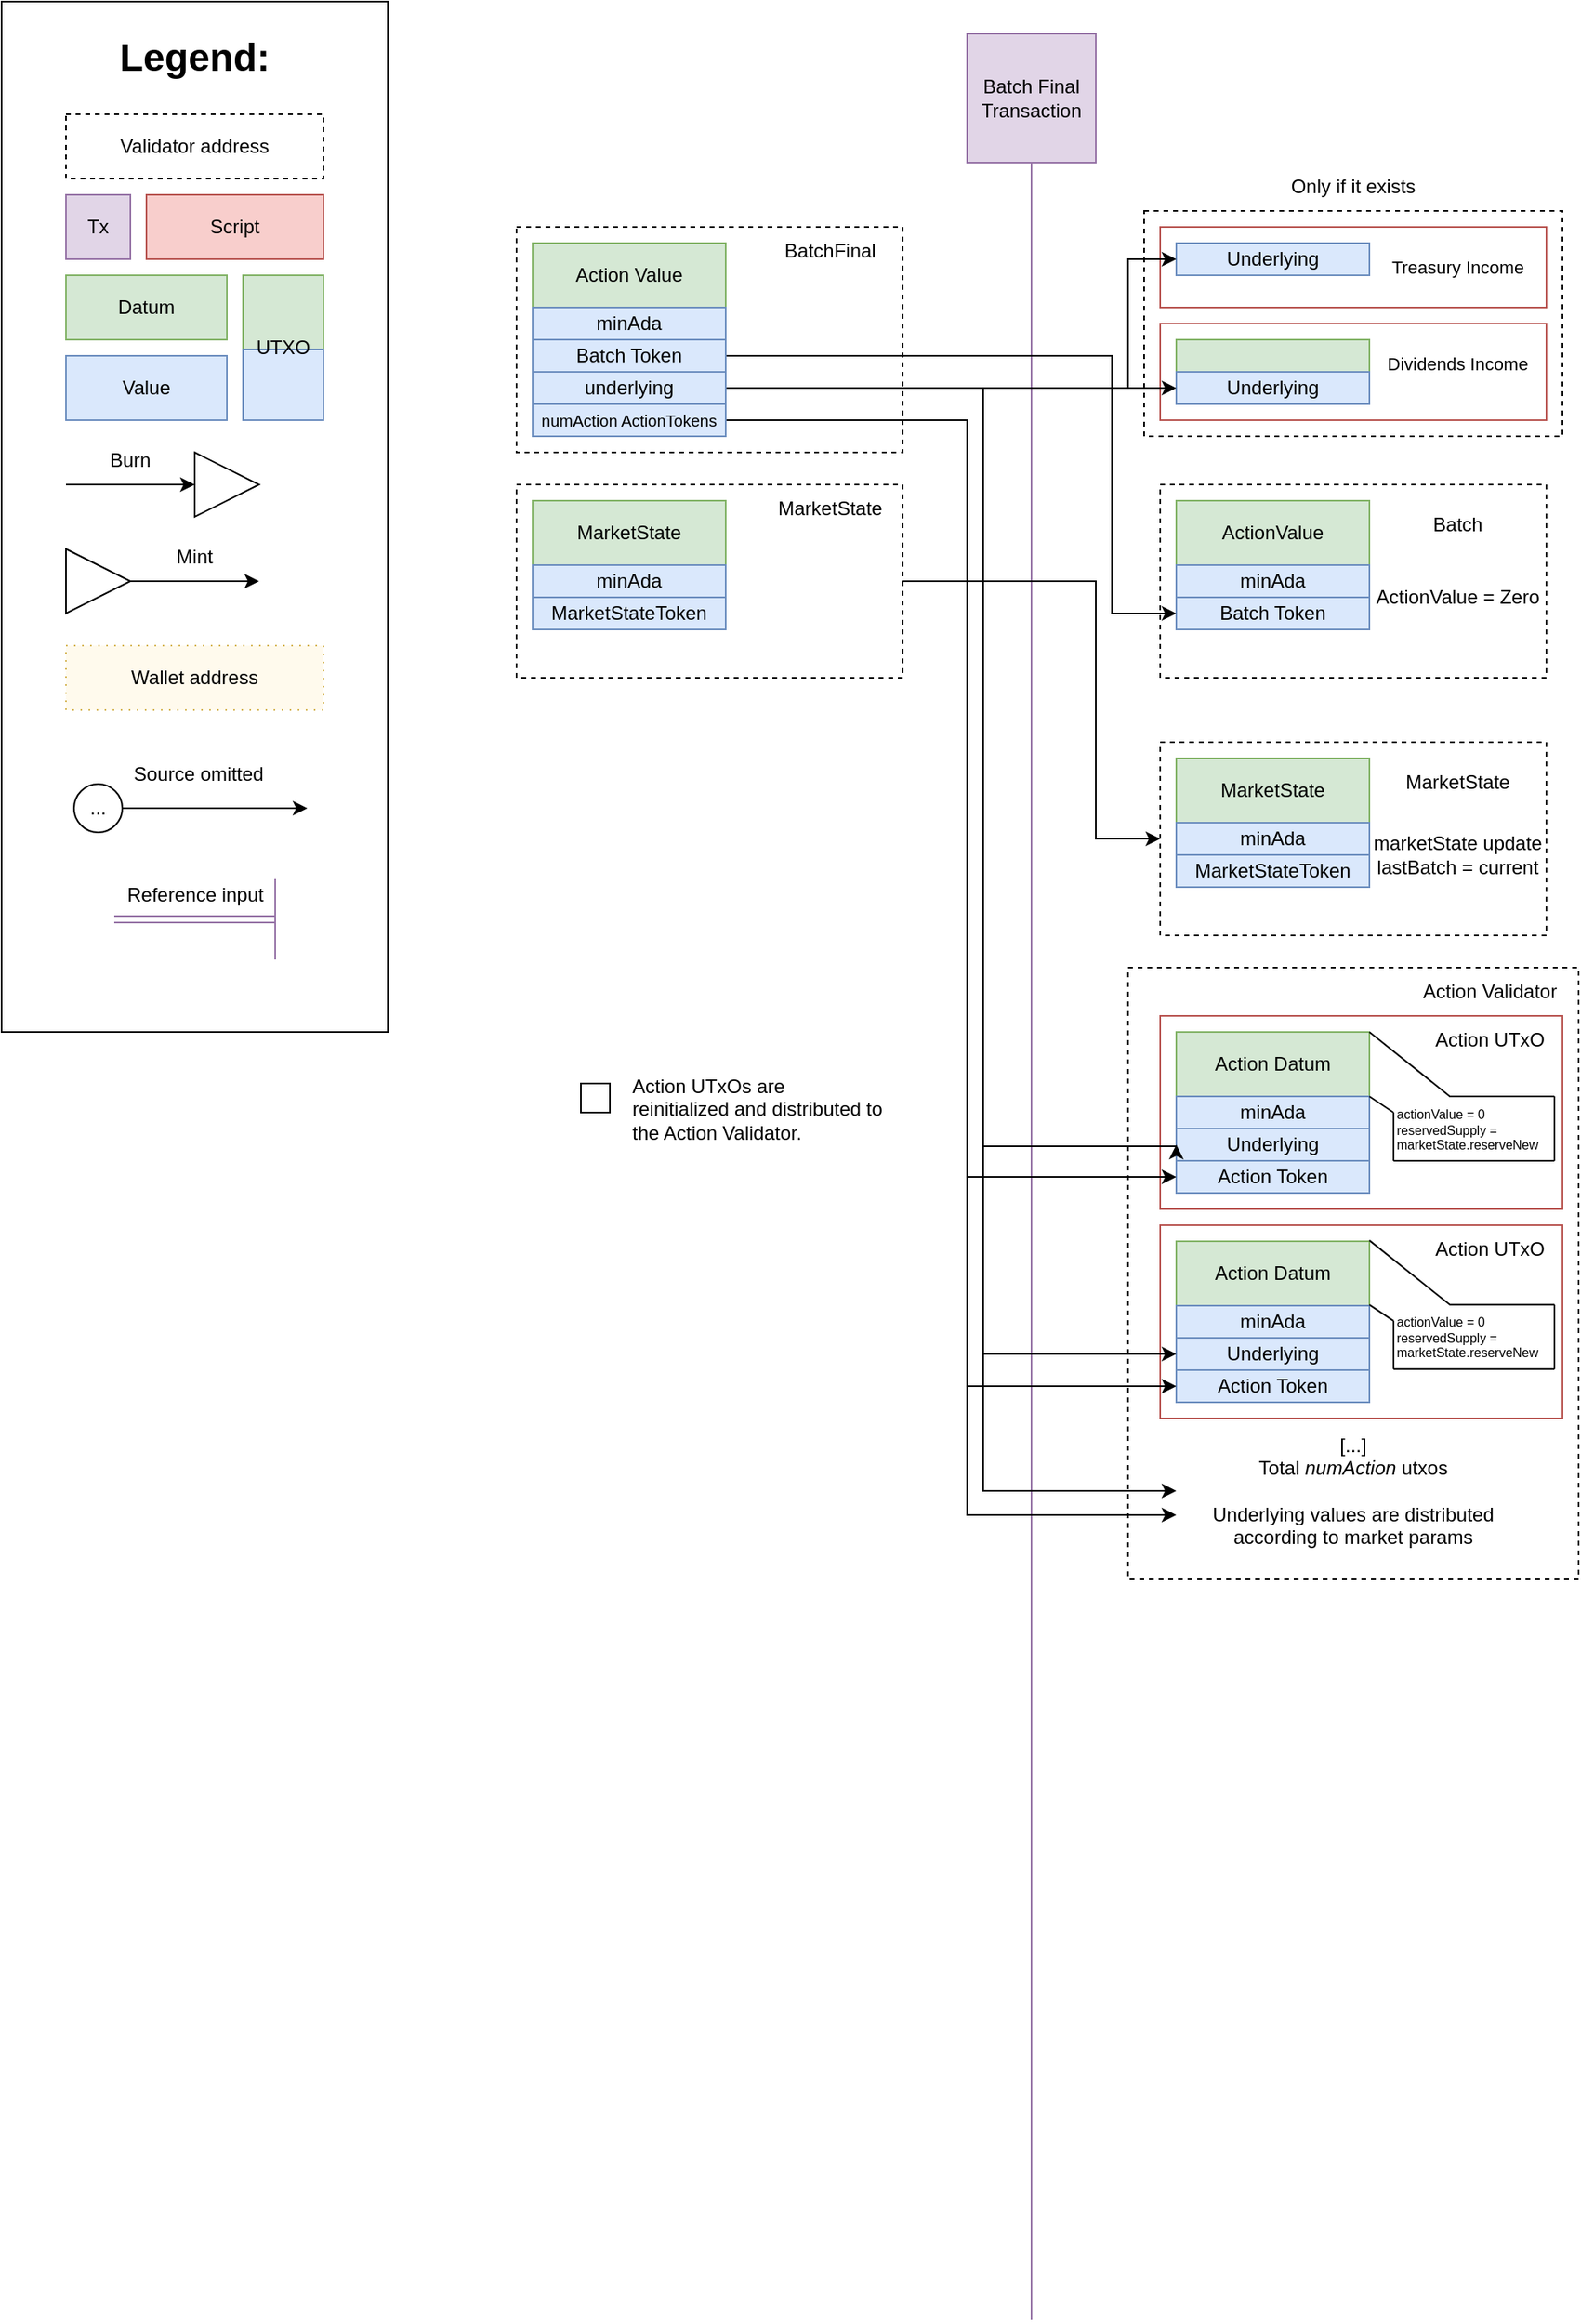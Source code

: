 <mxfile version="26.0.10">
  <diagram name="Page-1" id="YU9haA6fMDT3eav_pW62">
    <mxGraphModel dx="1876" dy="977" grid="1" gridSize="10" guides="1" tooltips="1" connect="1" arrows="1" fold="1" page="1" pageScale="1" pageWidth="850" pageHeight="1100" math="0" shadow="0">
      <root>
        <mxCell id="0" />
        <mxCell id="1" parent="0" />
        <mxCell id="FvWVYKfLzOEbFjhHtuPe-29" value="" style="rounded=0;whiteSpace=wrap;html=1;fillColor=none;strokeColor=#000000;dashed=1;" parent="1" vertex="1">
          <mxGeometry x="470" y="230" width="260" height="140" as="geometry" />
        </mxCell>
        <mxCell id="FvWVYKfLzOEbFjhHtuPe-1" value="Batch Final Transaction" style="whiteSpace=wrap;html=1;aspect=fixed;fillColor=#e1d5e7;strokeColor=#9673a6;" parent="1" vertex="1">
          <mxGeometry x="360" y="120" width="80" height="80" as="geometry" />
        </mxCell>
        <mxCell id="FvWVYKfLzOEbFjhHtuPe-2" value="" style="endArrow=none;html=1;rounded=0;entryX=0.5;entryY=1;entryDx=0;entryDy=0;fillColor=#e1d5e7;strokeColor=#9673a6;" parent="1" target="FvWVYKfLzOEbFjhHtuPe-1" edge="1">
          <mxGeometry width="50" height="50" relative="1" as="geometry">
            <mxPoint x="400" y="1540" as="sourcePoint" />
            <mxPoint x="440" y="570" as="targetPoint" />
          </mxGeometry>
        </mxCell>
        <mxCell id="FvWVYKfLzOEbFjhHtuPe-17" value="" style="rounded=0;whiteSpace=wrap;html=1;fillColor=none;strokeWidth=1;strokeColor=#b85450;" parent="1" vertex="1">
          <mxGeometry x="480" y="240" width="240" height="50" as="geometry" />
        </mxCell>
        <mxCell id="FvWVYKfLzOEbFjhHtuPe-18" value="&lt;font style=&quot;font-size: 11px;&quot;&gt;Treasury Income&lt;br&gt;&lt;/font&gt;" style="text;html=1;strokeColor=none;fillColor=none;align=center;verticalAlign=middle;whiteSpace=wrap;rounded=0;" parent="1" vertex="1">
          <mxGeometry x="620" y="250" width="90" height="30" as="geometry" />
        </mxCell>
        <mxCell id="FvWVYKfLzOEbFjhHtuPe-20" value="Underlying" style="rounded=0;whiteSpace=wrap;html=1;fillColor=#dae8fc;strokeColor=#6c8ebf;" parent="1" vertex="1">
          <mxGeometry x="490" y="250" width="120" height="20" as="geometry" />
        </mxCell>
        <mxCell id="FvWVYKfLzOEbFjhHtuPe-23" value="" style="rounded=0;whiteSpace=wrap;html=1;fillColor=none;strokeWidth=1;strokeColor=#b85450;" parent="1" vertex="1">
          <mxGeometry x="480" y="300" width="240" height="60" as="geometry" />
        </mxCell>
        <mxCell id="FvWVYKfLzOEbFjhHtuPe-24" value="&lt;font style=&quot;font-size: 11px;&quot;&gt;Dividends Income&lt;br&gt;&lt;/font&gt;" style="text;html=1;strokeColor=none;fillColor=none;align=center;verticalAlign=middle;whiteSpace=wrap;rounded=0;" parent="1" vertex="1">
          <mxGeometry x="620" y="310" width="90" height="30" as="geometry" />
        </mxCell>
        <mxCell id="FvWVYKfLzOEbFjhHtuPe-25" value="" style="rounded=0;whiteSpace=wrap;html=1;fillColor=#d5e8d4;strokeColor=#82b366;" parent="1" vertex="1">
          <mxGeometry x="490" y="310" width="120" height="20" as="geometry" />
        </mxCell>
        <mxCell id="FvWVYKfLzOEbFjhHtuPe-26" value="Underlying" style="rounded=0;whiteSpace=wrap;html=1;fillColor=#dae8fc;strokeColor=#6c8ebf;" parent="1" vertex="1">
          <mxGeometry x="490" y="330" width="120" height="20" as="geometry" />
        </mxCell>
        <mxCell id="FvWVYKfLzOEbFjhHtuPe-30" value="Only if it exists" style="text;html=1;strokeColor=none;fillColor=none;align=center;verticalAlign=middle;whiteSpace=wrap;rounded=0;" parent="1" vertex="1">
          <mxGeometry x="470" y="200" width="260" height="30" as="geometry" />
        </mxCell>
        <mxCell id="FvWVYKfLzOEbFjhHtuPe-31" value="" style="rounded=0;whiteSpace=wrap;html=1;fillColor=none;dashed=1;strokeWidth=1;" parent="1" vertex="1">
          <mxGeometry x="480" y="400" width="240" height="120" as="geometry" />
        </mxCell>
        <mxCell id="FvWVYKfLzOEbFjhHtuPe-32" value="Batch" style="text;html=1;strokeColor=none;fillColor=none;align=center;verticalAlign=middle;whiteSpace=wrap;rounded=0;" parent="1" vertex="1">
          <mxGeometry x="620" y="410" width="90" height="30" as="geometry" />
        </mxCell>
        <mxCell id="FvWVYKfLzOEbFjhHtuPe-33" value="ActionValue" style="rounded=0;whiteSpace=wrap;html=1;fillColor=#d5e8d4;strokeColor=#82b366;" parent="1" vertex="1">
          <mxGeometry x="490" y="410" width="120" height="40" as="geometry" />
        </mxCell>
        <mxCell id="FvWVYKfLzOEbFjhHtuPe-34" value="&lt;div&gt;minAda&lt;/div&gt;" style="rounded=0;whiteSpace=wrap;html=1;fillColor=#dae8fc;strokeColor=#6c8ebf;" parent="1" vertex="1">
          <mxGeometry x="490" y="450" width="120" height="20" as="geometry" />
        </mxCell>
        <mxCell id="FvWVYKfLzOEbFjhHtuPe-35" value="Batch Token" style="rounded=0;whiteSpace=wrap;html=1;fillColor=#dae8fc;strokeColor=#6c8ebf;" parent="1" vertex="1">
          <mxGeometry x="490" y="470" width="120" height="20" as="geometry" />
        </mxCell>
        <mxCell id="FvWVYKfLzOEbFjhHtuPe-43" value="" style="rounded=0;whiteSpace=wrap;html=1;fillColor=none;fontColor=#000000;strokeColor=#000000;dashed=1;movable=0;resizable=0;rotatable=0;deletable=0;editable=0;locked=1;connectable=0;" parent="1" vertex="1">
          <mxGeometry x="460" y="700" width="280" height="380" as="geometry" />
        </mxCell>
        <mxCell id="FvWVYKfLzOEbFjhHtuPe-44" value="" style="rounded=0;whiteSpace=wrap;html=1;fillColor=none;strokeWidth=1;strokeColor=#b85450;" parent="1" vertex="1">
          <mxGeometry x="480" y="730" width="250" height="120" as="geometry" />
        </mxCell>
        <mxCell id="FvWVYKfLzOEbFjhHtuPe-45" value="Action UTxO" style="text;html=1;strokeColor=none;fillColor=none;align=center;verticalAlign=middle;whiteSpace=wrap;rounded=0;" parent="1" vertex="1">
          <mxGeometry x="640" y="730" width="90" height="30" as="geometry" />
        </mxCell>
        <mxCell id="FvWVYKfLzOEbFjhHtuPe-46" value="Action Datum" style="rounded=0;whiteSpace=wrap;html=1;fillColor=#d5e8d4;strokeColor=#82b366;" parent="1" vertex="1">
          <mxGeometry x="490" y="740" width="120" height="40" as="geometry" />
        </mxCell>
        <mxCell id="FvWVYKfLzOEbFjhHtuPe-47" value="minAda" style="rounded=0;whiteSpace=wrap;html=1;fillColor=#dae8fc;strokeColor=#6c8ebf;" parent="1" vertex="1">
          <mxGeometry x="490" y="780" width="120" height="20" as="geometry" />
        </mxCell>
        <mxCell id="FvWVYKfLzOEbFjhHtuPe-48" value="Underlying" style="rounded=0;whiteSpace=wrap;html=1;fillColor=#dae8fc;strokeColor=#6c8ebf;" parent="1" vertex="1">
          <mxGeometry x="490" y="800" width="120" height="20" as="geometry" />
        </mxCell>
        <mxCell id="FvWVYKfLzOEbFjhHtuPe-49" value="Action Token" style="rounded=0;whiteSpace=wrap;html=1;fillColor=#dae8fc;strokeColor=#6c8ebf;" parent="1" vertex="1">
          <mxGeometry x="490" y="820" width="120" height="20" as="geometry" />
        </mxCell>
        <mxCell id="FvWVYKfLzOEbFjhHtuPe-50" value="" style="rounded=0;whiteSpace=wrap;html=1;fillColor=none;strokeWidth=1;strokeColor=#b85450;" parent="1" vertex="1">
          <mxGeometry x="480" y="860" width="250" height="120" as="geometry" />
        </mxCell>
        <mxCell id="FvWVYKfLzOEbFjhHtuPe-51" value="Action UTxO" style="text;html=1;strokeColor=none;fillColor=none;align=center;verticalAlign=middle;whiteSpace=wrap;rounded=0;" parent="1" vertex="1">
          <mxGeometry x="640" y="860" width="90" height="30" as="geometry" />
        </mxCell>
        <mxCell id="FvWVYKfLzOEbFjhHtuPe-52" value="Action Datum" style="rounded=0;whiteSpace=wrap;html=1;fillColor=#d5e8d4;strokeColor=#82b366;" parent="1" vertex="1">
          <mxGeometry x="490" y="870" width="120" height="40" as="geometry" />
        </mxCell>
        <mxCell id="FvWVYKfLzOEbFjhHtuPe-53" value="minAda" style="rounded=0;whiteSpace=wrap;html=1;fillColor=#dae8fc;strokeColor=#6c8ebf;" parent="1" vertex="1">
          <mxGeometry x="490" y="910" width="120" height="20" as="geometry" />
        </mxCell>
        <mxCell id="FvWVYKfLzOEbFjhHtuPe-54" value="Underlying" style="rounded=0;whiteSpace=wrap;html=1;fillColor=#dae8fc;strokeColor=#6c8ebf;" parent="1" vertex="1">
          <mxGeometry x="490" y="930" width="120" height="20" as="geometry" />
        </mxCell>
        <mxCell id="FvWVYKfLzOEbFjhHtuPe-55" value="&lt;div&gt;Action Token&lt;br&gt;&lt;/div&gt;" style="rounded=0;whiteSpace=wrap;html=1;fillColor=#dae8fc;strokeColor=#6c8ebf;" parent="1" vertex="1">
          <mxGeometry x="490" y="950" width="120" height="20" as="geometry" />
        </mxCell>
        <mxCell id="FvWVYKfLzOEbFjhHtuPe-56" value="[...]&lt;br&gt;&lt;div&gt;Total &lt;i&gt;numAction&lt;/i&gt; utxos&lt;/div&gt;&lt;div&gt;&lt;br&gt;&lt;/div&gt;Underlying values are distributed according to market params" style="text;html=1;strokeColor=none;fillColor=none;align=center;verticalAlign=middle;whiteSpace=wrap;rounded=0;" parent="1" vertex="1">
          <mxGeometry x="510" y="990" width="180" height="70" as="geometry" />
        </mxCell>
        <mxCell id="FvWVYKfLzOEbFjhHtuPe-90" style="edgeStyle=orthogonalEdgeStyle;rounded=0;orthogonalLoop=1;jettySize=auto;html=1;exitX=1;exitY=0.5;exitDx=0;exitDy=0;entryX=0;entryY=0.5;entryDx=0;entryDy=0;" parent="1" source="FvWVYKfLzOEbFjhHtuPe-62" target="FvWVYKfLzOEbFjhHtuPe-54" edge="1">
          <mxGeometry relative="1" as="geometry">
            <mxPoint x="480" y="940" as="targetPoint" />
            <Array as="points">
              <mxPoint x="370" y="340" />
              <mxPoint x="370" y="940" />
            </Array>
          </mxGeometry>
        </mxCell>
        <mxCell id="FvWVYKfLzOEbFjhHtuPe-91" style="edgeStyle=orthogonalEdgeStyle;rounded=0;orthogonalLoop=1;jettySize=auto;html=1;exitX=1;exitY=0.5;exitDx=0;exitDy=0;entryX=0;entryY=0.5;entryDx=0;entryDy=0;" parent="1" source="FvWVYKfLzOEbFjhHtuPe-62" target="FvWVYKfLzOEbFjhHtuPe-48" edge="1">
          <mxGeometry relative="1" as="geometry">
            <mxPoint x="480" y="1070" as="targetPoint" />
            <Array as="points">
              <mxPoint x="370" y="340" />
              <mxPoint x="370" y="811" />
              <mxPoint x="490" y="811" />
            </Array>
          </mxGeometry>
        </mxCell>
        <mxCell id="FvWVYKfLzOEbFjhHtuPe-92" style="edgeStyle=orthogonalEdgeStyle;rounded=0;orthogonalLoop=1;jettySize=auto;html=1;exitX=1;exitY=0.5;exitDx=0;exitDy=0;" parent="1" source="FvWVYKfLzOEbFjhHtuPe-62" edge="1">
          <mxGeometry relative="1" as="geometry">
            <Array as="points">
              <mxPoint x="370" y="340" />
              <mxPoint x="370" y="1025" />
            </Array>
            <mxPoint x="490" y="1025" as="targetPoint" />
          </mxGeometry>
        </mxCell>
        <mxCell id="FvWVYKfLzOEbFjhHtuPe-93" style="edgeStyle=orthogonalEdgeStyle;rounded=0;orthogonalLoop=1;jettySize=auto;html=1;exitX=1;exitY=0.5;exitDx=0;exitDy=0;entryX=0;entryY=0.5;entryDx=0;entryDy=0;" parent="1" source="FvWVYKfLzOEbFjhHtuPe-62" target="FvWVYKfLzOEbFjhHtuPe-20" edge="1">
          <mxGeometry relative="1" as="geometry">
            <Array as="points">
              <mxPoint x="460" y="340" />
              <mxPoint x="460" y="260" />
            </Array>
          </mxGeometry>
        </mxCell>
        <mxCell id="FvWVYKfLzOEbFjhHtuPe-94" style="edgeStyle=orthogonalEdgeStyle;rounded=0;orthogonalLoop=1;jettySize=auto;html=1;exitX=1;exitY=0.5;exitDx=0;exitDy=0;entryX=0;entryY=0.5;entryDx=0;entryDy=0;" parent="1" source="FvWVYKfLzOEbFjhHtuPe-62" target="FvWVYKfLzOEbFjhHtuPe-26" edge="1">
          <mxGeometry relative="1" as="geometry">
            <Array as="points">
              <mxPoint x="280" y="340" />
              <mxPoint x="280" y="340" />
            </Array>
          </mxGeometry>
        </mxCell>
        <mxCell id="FvWVYKfLzOEbFjhHtuPe-57" value="" style="rounded=0;whiteSpace=wrap;html=1;fillColor=none;dashed=1;strokeWidth=1;" parent="1" vertex="1">
          <mxGeometry x="80" y="240" width="240" height="140" as="geometry" />
        </mxCell>
        <mxCell id="FvWVYKfLzOEbFjhHtuPe-58" value="BatchFinal" style="text;html=1;strokeColor=none;fillColor=none;align=center;verticalAlign=middle;whiteSpace=wrap;rounded=0;" parent="1" vertex="1">
          <mxGeometry x="230" y="240" width="90" height="30" as="geometry" />
        </mxCell>
        <mxCell id="FvWVYKfLzOEbFjhHtuPe-59" value="Action Value" style="rounded=0;whiteSpace=wrap;html=1;fillColor=#d5e8d4;strokeColor=#82b366;" parent="1" vertex="1">
          <mxGeometry x="90" y="250" width="120" height="40" as="geometry" />
        </mxCell>
        <mxCell id="FvWVYKfLzOEbFjhHtuPe-60" value="minAda" style="rounded=0;whiteSpace=wrap;html=1;fillColor=#dae8fc;strokeColor=#6c8ebf;" parent="1" vertex="1">
          <mxGeometry x="90" y="290" width="120" height="20" as="geometry" />
        </mxCell>
        <mxCell id="lzO32armWS4qH3T6zc1x-44" style="edgeStyle=orthogonalEdgeStyle;rounded=0;orthogonalLoop=1;jettySize=auto;html=1;exitX=1;exitY=0.5;exitDx=0;exitDy=0;entryX=0;entryY=0.5;entryDx=0;entryDy=0;" parent="1" source="FvWVYKfLzOEbFjhHtuPe-61" target="FvWVYKfLzOEbFjhHtuPe-35" edge="1">
          <mxGeometry relative="1" as="geometry">
            <Array as="points">
              <mxPoint x="450" y="320" />
              <mxPoint x="450" y="480" />
            </Array>
          </mxGeometry>
        </mxCell>
        <mxCell id="FvWVYKfLzOEbFjhHtuPe-61" value="Batch Token" style="rounded=0;whiteSpace=wrap;html=1;fillColor=#dae8fc;strokeColor=#6c8ebf;" parent="1" vertex="1">
          <mxGeometry x="90" y="310" width="120" height="20" as="geometry" />
        </mxCell>
        <mxCell id="FvWVYKfLzOEbFjhHtuPe-62" value="underlying" style="rounded=0;whiteSpace=wrap;html=1;fillColor=#dae8fc;strokeColor=#6c8ebf;" parent="1" vertex="1">
          <mxGeometry x="90" y="330" width="120" height="20" as="geometry" />
        </mxCell>
        <mxCell id="lzO32armWS4qH3T6zc1x-46" style="edgeStyle=orthogonalEdgeStyle;rounded=0;orthogonalLoop=1;jettySize=auto;html=1;exitX=1;exitY=0.5;exitDx=0;exitDy=0;entryX=0;entryY=0.5;entryDx=0;entryDy=0;" parent="1" source="FvWVYKfLzOEbFjhHtuPe-63" target="FvWVYKfLzOEbFjhHtuPe-49" edge="1">
          <mxGeometry relative="1" as="geometry">
            <Array as="points">
              <mxPoint x="360" y="360" />
              <mxPoint x="360" y="830" />
            </Array>
          </mxGeometry>
        </mxCell>
        <mxCell id="lzO32armWS4qH3T6zc1x-47" style="edgeStyle=orthogonalEdgeStyle;rounded=0;orthogonalLoop=1;jettySize=auto;html=1;exitX=1;exitY=0.5;exitDx=0;exitDy=0;entryX=0;entryY=0.5;entryDx=0;entryDy=0;" parent="1" source="FvWVYKfLzOEbFjhHtuPe-63" target="FvWVYKfLzOEbFjhHtuPe-55" edge="1">
          <mxGeometry relative="1" as="geometry">
            <Array as="points">
              <mxPoint x="360" y="360" />
              <mxPoint x="360" y="960" />
            </Array>
          </mxGeometry>
        </mxCell>
        <mxCell id="lzO32armWS4qH3T6zc1x-48" style="edgeStyle=orthogonalEdgeStyle;rounded=0;orthogonalLoop=1;jettySize=auto;html=1;exitX=1;exitY=0.5;exitDx=0;exitDy=0;" parent="1" source="FvWVYKfLzOEbFjhHtuPe-63" edge="1">
          <mxGeometry relative="1" as="geometry">
            <mxPoint x="490" y="1040" as="targetPoint" />
            <Array as="points">
              <mxPoint x="360" y="360" />
              <mxPoint x="360" y="1040" />
            </Array>
          </mxGeometry>
        </mxCell>
        <mxCell id="FvWVYKfLzOEbFjhHtuPe-63" value="&lt;font style=&quot;font-size: 10px;&quot;&gt;numAction ActionTokens&lt;/font&gt;" style="rounded=0;whiteSpace=wrap;html=1;fillColor=#dae8fc;strokeColor=#6c8ebf;" parent="1" vertex="1">
          <mxGeometry x="90" y="350" width="120" height="20" as="geometry" />
        </mxCell>
        <mxCell id="FvWVYKfLzOEbFjhHtuPe-89" style="edgeStyle=orthogonalEdgeStyle;rounded=0;orthogonalLoop=1;jettySize=auto;html=1;exitX=1;exitY=0.5;exitDx=0;exitDy=0;entryX=0;entryY=0.5;entryDx=0;entryDy=0;" parent="1" source="FvWVYKfLzOEbFjhHtuPe-65" target="FvWVYKfLzOEbFjhHtuPe-84" edge="1">
          <mxGeometry relative="1" as="geometry">
            <Array as="points">
              <mxPoint x="440" y="460" />
              <mxPoint x="440" y="620" />
            </Array>
          </mxGeometry>
        </mxCell>
        <mxCell id="FvWVYKfLzOEbFjhHtuPe-65" value="" style="rounded=0;whiteSpace=wrap;html=1;fillColor=none;dashed=1;strokeWidth=1;" parent="1" vertex="1">
          <mxGeometry x="80" y="400" width="240" height="120" as="geometry" />
        </mxCell>
        <mxCell id="FvWVYKfLzOEbFjhHtuPe-66" value="MarketState" style="text;html=1;strokeColor=none;fillColor=none;align=center;verticalAlign=middle;whiteSpace=wrap;rounded=0;" parent="1" vertex="1">
          <mxGeometry x="230" y="400" width="90" height="30" as="geometry" />
        </mxCell>
        <mxCell id="FvWVYKfLzOEbFjhHtuPe-67" value="MarketState" style="rounded=0;whiteSpace=wrap;html=1;fillColor=#d5e8d4;strokeColor=#82b366;" parent="1" vertex="1">
          <mxGeometry x="90" y="410" width="120" height="40" as="geometry" />
        </mxCell>
        <mxCell id="FvWVYKfLzOEbFjhHtuPe-68" value="minAda" style="rounded=0;whiteSpace=wrap;html=1;fillColor=#dae8fc;strokeColor=#6c8ebf;" parent="1" vertex="1">
          <mxGeometry x="90" y="450" width="120" height="20" as="geometry" />
        </mxCell>
        <mxCell id="FvWVYKfLzOEbFjhHtuPe-69" value="MarketStateToken" style="rounded=0;whiteSpace=wrap;html=1;fillColor=#dae8fc;strokeColor=#6c8ebf;" parent="1" vertex="1">
          <mxGeometry x="90" y="470" width="120" height="20" as="geometry" />
        </mxCell>
        <mxCell id="FvWVYKfLzOEbFjhHtuPe-84" value="" style="rounded=0;whiteSpace=wrap;html=1;fillColor=none;dashed=1;strokeWidth=1;" parent="1" vertex="1">
          <mxGeometry x="480" y="560" width="240" height="120" as="geometry" />
        </mxCell>
        <mxCell id="FvWVYKfLzOEbFjhHtuPe-85" value="MarketState" style="text;html=1;strokeColor=none;fillColor=none;align=center;verticalAlign=middle;whiteSpace=wrap;rounded=0;" parent="1" vertex="1">
          <mxGeometry x="620" y="570" width="90" height="30" as="geometry" />
        </mxCell>
        <mxCell id="FvWVYKfLzOEbFjhHtuPe-86" value="MarketState" style="rounded=0;whiteSpace=wrap;html=1;fillColor=#d5e8d4;strokeColor=#82b366;" parent="1" vertex="1">
          <mxGeometry x="490" y="570" width="120" height="40" as="geometry" />
        </mxCell>
        <mxCell id="FvWVYKfLzOEbFjhHtuPe-87" value="minAda" style="rounded=0;whiteSpace=wrap;html=1;fillColor=#dae8fc;strokeColor=#6c8ebf;" parent="1" vertex="1">
          <mxGeometry x="490" y="610" width="120" height="20" as="geometry" />
        </mxCell>
        <mxCell id="FvWVYKfLzOEbFjhHtuPe-88" value="MarketStateToken" style="rounded=0;whiteSpace=wrap;html=1;fillColor=#dae8fc;strokeColor=#6c8ebf;" parent="1" vertex="1">
          <mxGeometry x="490" y="630" width="120" height="20" as="geometry" />
        </mxCell>
        <mxCell id="FvWVYKfLzOEbFjhHtuPe-95" value="&lt;div&gt;ActionValue = Zero&lt;/div&gt;" style="text;html=1;strokeColor=none;fillColor=none;align=center;verticalAlign=middle;whiteSpace=wrap;rounded=0;" parent="1" vertex="1">
          <mxGeometry x="610" y="430" width="110" height="80" as="geometry" />
        </mxCell>
        <mxCell id="FvWVYKfLzOEbFjhHtuPe-96" value="marketState update lastBatch = current" style="text;html=1;strokeColor=none;fillColor=none;align=center;verticalAlign=middle;whiteSpace=wrap;rounded=0;" parent="1" vertex="1">
          <mxGeometry x="610" y="590" width="110" height="80" as="geometry" />
        </mxCell>
        <mxCell id="FvWVYKfLzOEbFjhHtuPe-97" value="&lt;font&gt;actionValue = 0&lt;br&gt;reservedSupply = marketState.reserveNew&lt;/font&gt;" style="text;html=1;strokeColor=none;fillColor=none;align=left;verticalAlign=top;whiteSpace=wrap;rounded=0;fontSize=8;" parent="1" vertex="1">
          <mxGeometry x="625" y="780" width="100" height="40" as="geometry" />
        </mxCell>
        <mxCell id="WtjrpzOSmNOJ3_J0PeFR-1" value="" style="rounded=0;whiteSpace=wrap;html=1;fontSize=12;movable=1;resizable=1;rotatable=1;deletable=1;editable=1;locked=0;connectable=1;" parent="1" vertex="1">
          <mxGeometry x="-240" y="100" width="240" height="640" as="geometry" />
        </mxCell>
        <mxCell id="WtjrpzOSmNOJ3_J0PeFR-2" value="Legend:" style="text;html=1;strokeColor=none;fillColor=none;align=center;verticalAlign=middle;whiteSpace=wrap;rounded=0;fontStyle=1;fontSize=24;movable=1;resizable=1;rotatable=1;deletable=1;editable=1;locked=0;connectable=1;" parent="1" vertex="1">
          <mxGeometry x="-200" y="100" width="160" height="70" as="geometry" />
        </mxCell>
        <mxCell id="WtjrpzOSmNOJ3_J0PeFR-3" value="Validator address" style="rounded=0;whiteSpace=wrap;html=1;fontSize=12;fillColor=none;dashed=1;horizontal=1;strokeColor=#000000;gradientColor=none;movable=1;resizable=1;rotatable=1;deletable=1;editable=1;locked=0;connectable=1;" parent="1" vertex="1">
          <mxGeometry x="-200" y="170" width="160" height="40" as="geometry" />
        </mxCell>
        <mxCell id="WtjrpzOSmNOJ3_J0PeFR-4" value="Tx" style="rounded=0;whiteSpace=wrap;html=1;fontSize=12;fillColor=#e1d5e7;horizontal=1;strokeColor=#9673a6;movable=1;resizable=1;rotatable=1;deletable=1;editable=1;locked=0;connectable=1;" parent="1" vertex="1">
          <mxGeometry x="-200" y="220" width="40" height="40" as="geometry" />
        </mxCell>
        <mxCell id="WtjrpzOSmNOJ3_J0PeFR-5" value="&lt;div&gt;Datum&lt;/div&gt;" style="rounded=0;whiteSpace=wrap;html=1;fontSize=12;fillColor=#d5e8d4;horizontal=1;strokeColor=#82b366;movable=1;resizable=1;rotatable=1;deletable=1;editable=1;locked=0;connectable=1;" parent="1" vertex="1">
          <mxGeometry x="-200" y="270" width="100" height="40" as="geometry" />
        </mxCell>
        <mxCell id="WtjrpzOSmNOJ3_J0PeFR-6" value="" style="rounded=0;whiteSpace=wrap;html=1;fontSize=12;fillColor=#d5e8d4;horizontal=1;strokeColor=#82b366;movable=1;resizable=1;rotatable=1;deletable=1;editable=1;locked=0;connectable=1;" parent="1" vertex="1">
          <mxGeometry x="-90" y="270" width="50" height="46" as="geometry" />
        </mxCell>
        <mxCell id="WtjrpzOSmNOJ3_J0PeFR-7" value="Value" style="rounded=0;whiteSpace=wrap;html=1;fontSize=12;fillColor=#dae8fc;horizontal=1;strokeColor=#6c8ebf;movable=1;resizable=1;rotatable=1;deletable=1;editable=1;locked=0;connectable=1;" parent="1" vertex="1">
          <mxGeometry x="-200" y="320" width="100" height="40" as="geometry" />
        </mxCell>
        <mxCell id="WtjrpzOSmNOJ3_J0PeFR-8" value="" style="rounded=0;whiteSpace=wrap;html=1;fontSize=12;fillColor=#dae8fc;horizontal=1;strokeColor=#6c8ebf;movable=1;resizable=1;rotatable=1;deletable=1;editable=1;locked=0;connectable=1;" parent="1" vertex="1">
          <mxGeometry x="-90" y="316" width="50" height="44" as="geometry" />
        </mxCell>
        <mxCell id="WtjrpzOSmNOJ3_J0PeFR-9" value="UTXO" style="text;html=1;strokeColor=none;fillColor=none;align=center;verticalAlign=middle;whiteSpace=wrap;rounded=0;fontSize=12;movable=1;resizable=1;rotatable=1;deletable=1;editable=1;locked=0;connectable=1;" parent="1" vertex="1">
          <mxGeometry x="-85" y="300" width="40" height="30" as="geometry" />
        </mxCell>
        <mxCell id="WtjrpzOSmNOJ3_J0PeFR-10" value="" style="triangle;whiteSpace=wrap;html=1;fontSize=12;strokeColor=default;fillColor=default;movable=1;resizable=1;rotatable=1;deletable=1;editable=1;locked=0;connectable=1;" parent="1" vertex="1">
          <mxGeometry x="-120" y="380" width="40" height="40" as="geometry" />
        </mxCell>
        <mxCell id="WtjrpzOSmNOJ3_J0PeFR-11" value="" style="endArrow=classic;html=1;rounded=0;fontSize=12;entryX=0;entryY=0.5;entryDx=0;entryDy=0;movable=1;resizable=1;rotatable=1;deletable=1;editable=1;locked=0;connectable=1;" parent="1" target="WtjrpzOSmNOJ3_J0PeFR-10" edge="1">
          <mxGeometry width="50" height="50" relative="1" as="geometry">
            <mxPoint x="-200" y="400" as="sourcePoint" />
            <mxPoint x="-150" y="420" as="targetPoint" />
          </mxGeometry>
        </mxCell>
        <mxCell id="WtjrpzOSmNOJ3_J0PeFR-12" value="Burn" style="text;html=1;strokeColor=none;fillColor=none;align=center;verticalAlign=middle;whiteSpace=wrap;rounded=0;fontSize=12;movable=1;resizable=1;rotatable=1;deletable=1;editable=1;locked=0;connectable=1;" parent="1" vertex="1">
          <mxGeometry x="-190" y="370" width="60" height="30" as="geometry" />
        </mxCell>
        <mxCell id="WtjrpzOSmNOJ3_J0PeFR-13" value="" style="triangle;whiteSpace=wrap;html=1;fontSize=12;strokeColor=default;fillColor=default;movable=1;resizable=1;rotatable=1;deletable=1;editable=1;locked=0;connectable=1;" parent="1" vertex="1">
          <mxGeometry x="-200" y="440" width="40" height="40" as="geometry" />
        </mxCell>
        <mxCell id="WtjrpzOSmNOJ3_J0PeFR-14" value="" style="endArrow=classic;html=1;rounded=0;fontSize=12;exitX=1;exitY=0.5;exitDx=0;exitDy=0;movable=1;resizable=1;rotatable=1;deletable=1;editable=1;locked=0;connectable=1;" parent="1" source="WtjrpzOSmNOJ3_J0PeFR-13" edge="1">
          <mxGeometry width="50" height="50" relative="1" as="geometry">
            <mxPoint x="-120" y="500" as="sourcePoint" />
            <mxPoint x="-80" y="460" as="targetPoint" />
          </mxGeometry>
        </mxCell>
        <mxCell id="WtjrpzOSmNOJ3_J0PeFR-15" value="Mint" style="text;html=1;strokeColor=none;fillColor=none;align=center;verticalAlign=middle;whiteSpace=wrap;rounded=0;fontSize=12;movable=1;resizable=1;rotatable=1;deletable=1;editable=1;locked=0;connectable=1;" parent="1" vertex="1">
          <mxGeometry x="-150" y="430" width="60" height="30" as="geometry" />
        </mxCell>
        <mxCell id="WtjrpzOSmNOJ3_J0PeFR-16" value="Wallet address" style="rounded=0;whiteSpace=wrap;html=1;fontSize=12;fillColor=#FFFAED;dashed=1;horizontal=1;dashPattern=1 4;strokeColor=#d6b656;movable=1;resizable=1;rotatable=1;deletable=1;editable=1;locked=0;connectable=1;" parent="1" vertex="1">
          <mxGeometry x="-200" y="500" width="160" height="40" as="geometry" />
        </mxCell>
        <mxCell id="WtjrpzOSmNOJ3_J0PeFR-17" style="edgeStyle=orthogonalEdgeStyle;rounded=0;orthogonalLoop=1;jettySize=auto;html=1;exitX=1;exitY=0.5;exitDx=0;exitDy=0;fontSize=12;movable=1;resizable=1;rotatable=1;deletable=1;editable=1;locked=0;connectable=1;" parent="1" source="WtjrpzOSmNOJ3_J0PeFR-18" edge="1">
          <mxGeometry relative="1" as="geometry">
            <mxPoint x="-50" y="601" as="targetPoint" />
          </mxGeometry>
        </mxCell>
        <mxCell id="WtjrpzOSmNOJ3_J0PeFR-18" value="..." style="ellipse;whiteSpace=wrap;html=1;aspect=fixed;fontSize=12;strokeColor=#000000;fillColor=none;gradientColor=none;movable=1;resizable=1;rotatable=1;deletable=1;editable=1;locked=0;connectable=1;" parent="1" vertex="1">
          <mxGeometry x="-195" y="586" width="30" height="30" as="geometry" />
        </mxCell>
        <mxCell id="WtjrpzOSmNOJ3_J0PeFR-19" value="Source omitted" style="text;html=1;strokeColor=none;fillColor=none;align=center;verticalAlign=middle;whiteSpace=wrap;rounded=0;fontSize=12;movable=1;resizable=1;rotatable=1;deletable=1;editable=1;locked=0;connectable=1;" parent="1" vertex="1">
          <mxGeometry x="-165" y="570" width="95" height="20" as="geometry" />
        </mxCell>
        <mxCell id="WtjrpzOSmNOJ3_J0PeFR-20" value="Script" style="rounded=0;whiteSpace=wrap;html=1;fontSize=12;fillColor=#f8cecc;horizontal=1;strokeColor=#b85450;movable=1;resizable=1;rotatable=1;deletable=1;editable=1;locked=0;connectable=1;" parent="1" vertex="1">
          <mxGeometry x="-150" y="220" width="110" height="40" as="geometry" />
        </mxCell>
        <mxCell id="WtjrpzOSmNOJ3_J0PeFR-21" value="" style="endArrow=none;html=1;rounded=0;fillColor=#e1d5e7;strokeColor=#9673a6;movable=1;resizable=1;rotatable=1;deletable=1;editable=1;locked=0;connectable=1;" parent="1" edge="1">
          <mxGeometry width="50" height="50" relative="1" as="geometry">
            <mxPoint x="-70" y="695" as="sourcePoint" />
            <mxPoint x="-70" y="645" as="targetPoint" />
          </mxGeometry>
        </mxCell>
        <mxCell id="WtjrpzOSmNOJ3_J0PeFR-22" value="" style="shape=link;html=1;rounded=0;fillColor=#e1d5e7;strokeColor=#9673a6;movable=1;resizable=1;rotatable=1;deletable=1;editable=1;locked=0;connectable=1;" parent="1" edge="1">
          <mxGeometry width="100" relative="1" as="geometry">
            <mxPoint x="-170" y="670" as="sourcePoint" />
            <mxPoint x="-70" y="670" as="targetPoint" />
          </mxGeometry>
        </mxCell>
        <mxCell id="WtjrpzOSmNOJ3_J0PeFR-23" value="Reference input" style="text;html=1;strokeColor=none;fillColor=none;align=center;verticalAlign=middle;whiteSpace=wrap;rounded=0;fontSize=12;movable=1;resizable=1;rotatable=1;deletable=1;editable=1;locked=0;connectable=1;" parent="1" vertex="1">
          <mxGeometry x="-167.5" y="645" width="95" height="20" as="geometry" />
        </mxCell>
        <mxCell id="lzO32armWS4qH3T6zc1x-28" value="Action Validator" style="text;html=1;strokeColor=none;fillColor=none;align=center;verticalAlign=middle;whiteSpace=wrap;rounded=0;" parent="1" vertex="1">
          <mxGeometry x="640" y="700" width="90" height="30" as="geometry" />
        </mxCell>
        <mxCell id="lzO32armWS4qH3T6zc1x-29" value="" style="endArrow=none;html=1;rounded=0;entryX=1;entryY=0;entryDx=0;entryDy=0;" parent="1" target="FvWVYKfLzOEbFjhHtuPe-97" edge="1">
          <mxGeometry width="50" height="50" relative="1" as="geometry">
            <mxPoint x="610" y="740" as="sourcePoint" />
            <mxPoint x="660" y="690" as="targetPoint" />
            <Array as="points">
              <mxPoint x="660" y="780" />
            </Array>
          </mxGeometry>
        </mxCell>
        <mxCell id="lzO32armWS4qH3T6zc1x-30" value="" style="endArrow=none;html=1;rounded=0;entryX=0;entryY=0.25;entryDx=0;entryDy=0;" parent="1" target="FvWVYKfLzOEbFjhHtuPe-97" edge="1">
          <mxGeometry width="50" height="50" relative="1" as="geometry">
            <mxPoint x="610" y="780" as="sourcePoint" />
            <mxPoint x="660" y="730" as="targetPoint" />
          </mxGeometry>
        </mxCell>
        <mxCell id="lzO32armWS4qH3T6zc1x-32" value="" style="endArrow=none;html=1;rounded=0;exitX=1;exitY=0;exitDx=0;exitDy=0;entryX=1;entryY=1;entryDx=0;entryDy=0;" parent="1" source="FvWVYKfLzOEbFjhHtuPe-97" target="FvWVYKfLzOEbFjhHtuPe-97" edge="1">
          <mxGeometry width="50" height="50" relative="1" as="geometry">
            <mxPoint x="710" y="760" as="sourcePoint" />
            <mxPoint x="760" y="710" as="targetPoint" />
          </mxGeometry>
        </mxCell>
        <mxCell id="lzO32armWS4qH3T6zc1x-33" value="" style="endArrow=none;html=1;rounded=0;exitX=1;exitY=1;exitDx=0;exitDy=0;entryX=0;entryY=1;entryDx=0;entryDy=0;" parent="1" source="FvWVYKfLzOEbFjhHtuPe-97" target="FvWVYKfLzOEbFjhHtuPe-97" edge="1">
          <mxGeometry width="50" height="50" relative="1" as="geometry">
            <mxPoint x="710" y="760" as="sourcePoint" />
            <mxPoint x="760" y="710" as="targetPoint" />
          </mxGeometry>
        </mxCell>
        <mxCell id="lzO32armWS4qH3T6zc1x-34" value="" style="endArrow=none;html=1;rounded=0;exitX=0;exitY=1;exitDx=0;exitDy=0;entryX=0;entryY=0.25;entryDx=0;entryDy=0;" parent="1" source="FvWVYKfLzOEbFjhHtuPe-97" target="FvWVYKfLzOEbFjhHtuPe-97" edge="1">
          <mxGeometry width="50" height="50" relative="1" as="geometry">
            <mxPoint x="710" y="760" as="sourcePoint" />
            <mxPoint x="760" y="710" as="targetPoint" />
          </mxGeometry>
        </mxCell>
        <mxCell id="lzO32armWS4qH3T6zc1x-37" value="&lt;font&gt;actionValue = 0&lt;br&gt;reservedSupply = marketState.reserveNew&lt;/font&gt;" style="text;html=1;strokeColor=none;fillColor=none;align=left;verticalAlign=top;whiteSpace=wrap;rounded=0;fontSize=8;" parent="1" vertex="1">
          <mxGeometry x="625" y="909.43" width="100" height="40" as="geometry" />
        </mxCell>
        <mxCell id="lzO32armWS4qH3T6zc1x-38" value="" style="endArrow=none;html=1;rounded=0;exitX=1;exitY=1;exitDx=0;exitDy=0;entryX=0;entryY=1;entryDx=0;entryDy=0;" parent="1" source="lzO32armWS4qH3T6zc1x-37" target="lzO32armWS4qH3T6zc1x-37" edge="1">
          <mxGeometry width="50" height="50" relative="1" as="geometry">
            <mxPoint x="710" y="889.43" as="sourcePoint" />
            <mxPoint x="760" y="839.43" as="targetPoint" />
          </mxGeometry>
        </mxCell>
        <mxCell id="lzO32armWS4qH3T6zc1x-39" value="" style="endArrow=none;html=1;rounded=0;entryX=1;entryY=0;entryDx=0;entryDy=0;" parent="1" target="lzO32armWS4qH3T6zc1x-37" edge="1">
          <mxGeometry width="50" height="50" relative="1" as="geometry">
            <mxPoint x="610" y="869.43" as="sourcePoint" />
            <mxPoint x="660" y="819.43" as="targetPoint" />
            <Array as="points">
              <mxPoint x="660" y="909.43" />
            </Array>
          </mxGeometry>
        </mxCell>
        <mxCell id="lzO32armWS4qH3T6zc1x-40" value="" style="endArrow=none;html=1;rounded=0;entryX=0;entryY=0.25;entryDx=0;entryDy=0;" parent="1" target="lzO32armWS4qH3T6zc1x-37" edge="1">
          <mxGeometry width="50" height="50" relative="1" as="geometry">
            <mxPoint x="610" y="909.43" as="sourcePoint" />
            <mxPoint x="660" y="859.43" as="targetPoint" />
          </mxGeometry>
        </mxCell>
        <mxCell id="lzO32armWS4qH3T6zc1x-41" value="" style="endArrow=none;html=1;rounded=0;exitX=0;exitY=1;exitDx=0;exitDy=0;entryX=0;entryY=0.25;entryDx=0;entryDy=0;" parent="1" source="lzO32armWS4qH3T6zc1x-37" target="lzO32armWS4qH3T6zc1x-37" edge="1">
          <mxGeometry width="50" height="50" relative="1" as="geometry">
            <mxPoint x="710" y="889.43" as="sourcePoint" />
            <mxPoint x="760" y="839.43" as="targetPoint" />
          </mxGeometry>
        </mxCell>
        <mxCell id="lzO32armWS4qH3T6zc1x-42" value="" style="endArrow=none;html=1;rounded=0;exitX=1;exitY=0;exitDx=0;exitDy=0;entryX=1;entryY=1;entryDx=0;entryDy=0;" parent="1" source="lzO32armWS4qH3T6zc1x-37" target="lzO32armWS4qH3T6zc1x-37" edge="1">
          <mxGeometry width="50" height="50" relative="1" as="geometry">
            <mxPoint x="710" y="760" as="sourcePoint" />
            <mxPoint x="760" y="710" as="targetPoint" />
          </mxGeometry>
        </mxCell>
        <mxCell id="lzO32armWS4qH3T6zc1x-49" value="" style="shape=image;html=1;verticalAlign=top;verticalLabelPosition=bottom;labelBackgroundColor=#ffffff;imageAspect=0;aspect=fixed;image=https://cdn0.iconfinder.com/data/icons/evericons-24px-vol-2/24/lightbulb-128.png;imageBorder=default;" parent="1" vertex="1">
          <mxGeometry x="120" y="772" width="18" height="18" as="geometry" />
        </mxCell>
        <mxCell id="lzO32armWS4qH3T6zc1x-50" value="Action UTxOs are reinitialized and distributed to the Action Validator." style="text;html=1;align=left;verticalAlign=top;whiteSpace=wrap;rounded=0;" parent="1" vertex="1">
          <mxGeometry x="150" y="760" width="160" height="40" as="geometry" />
        </mxCell>
      </root>
    </mxGraphModel>
  </diagram>
</mxfile>
